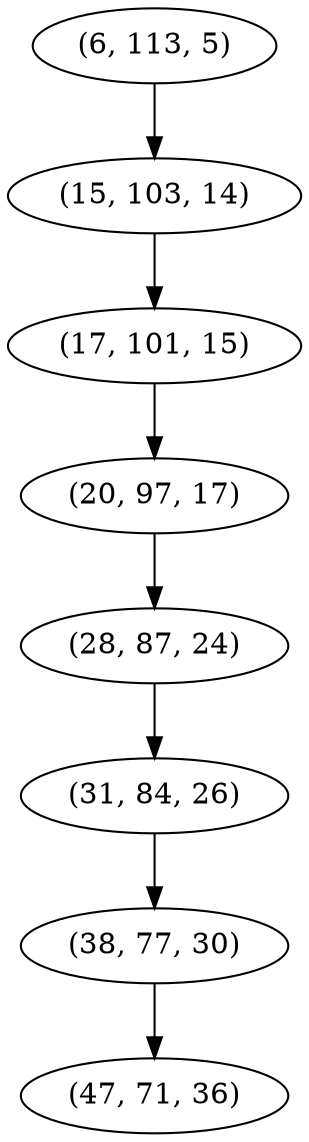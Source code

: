 digraph tree {
    "(6, 113, 5)";
    "(15, 103, 14)";
    "(17, 101, 15)";
    "(20, 97, 17)";
    "(28, 87, 24)";
    "(31, 84, 26)";
    "(38, 77, 30)";
    "(47, 71, 36)";
    "(6, 113, 5)" -> "(15, 103, 14)";
    "(15, 103, 14)" -> "(17, 101, 15)";
    "(17, 101, 15)" -> "(20, 97, 17)";
    "(20, 97, 17)" -> "(28, 87, 24)";
    "(28, 87, 24)" -> "(31, 84, 26)";
    "(31, 84, 26)" -> "(38, 77, 30)";
    "(38, 77, 30)" -> "(47, 71, 36)";
}
